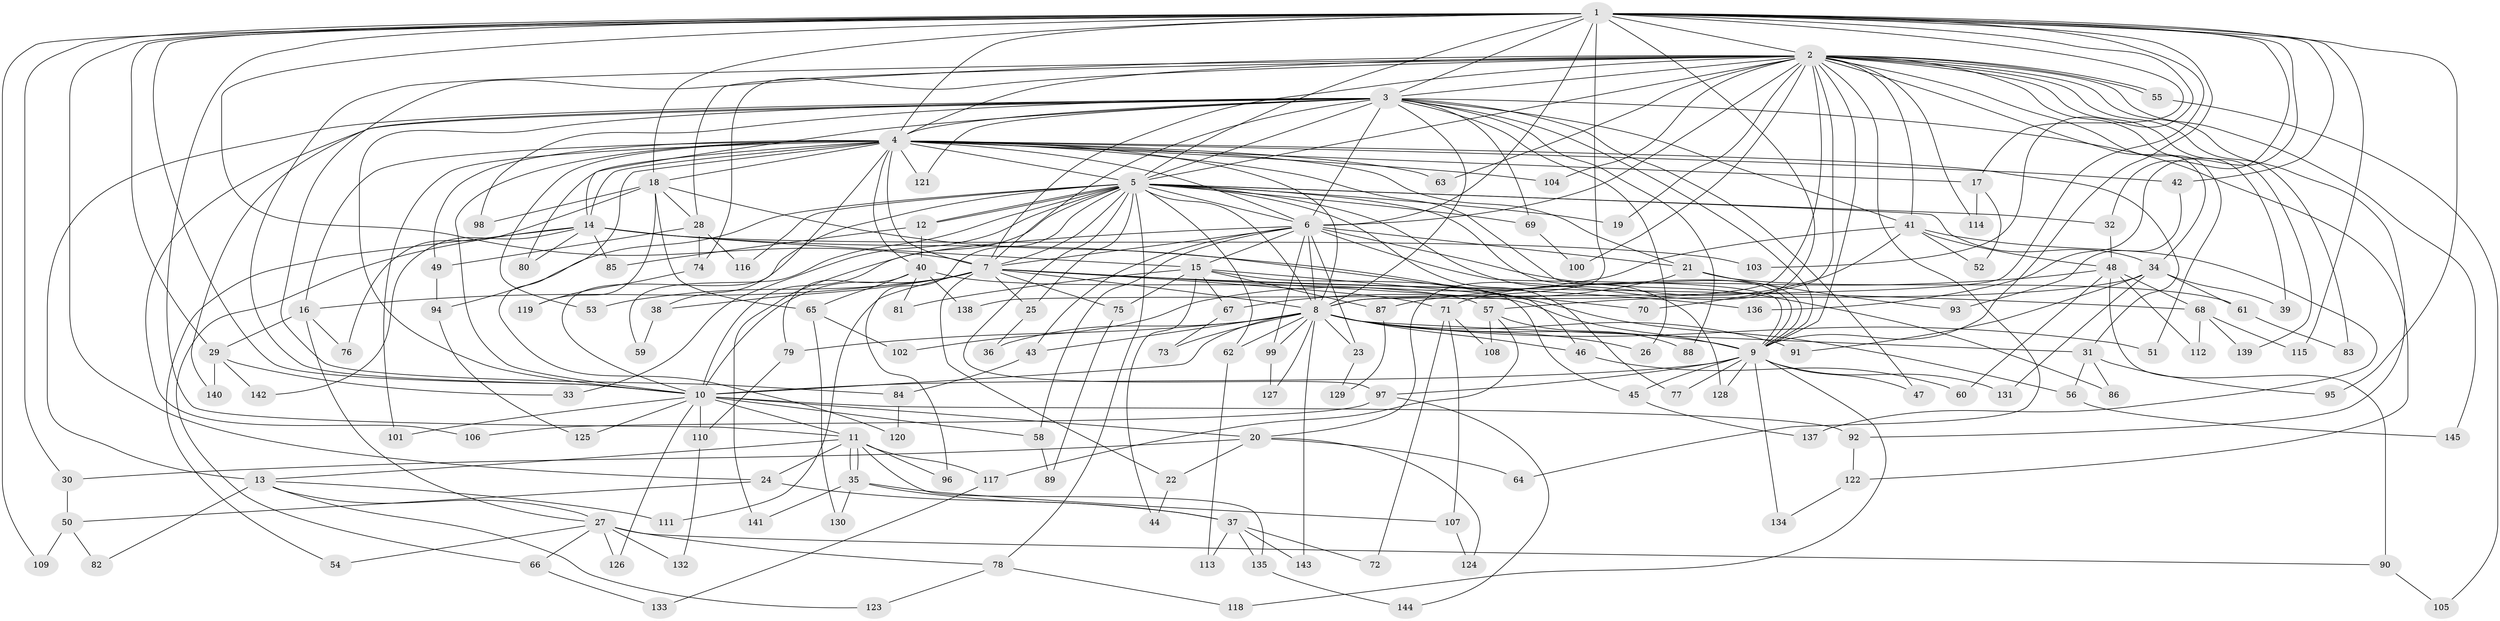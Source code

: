 // coarse degree distribution, {21: 0.009259259259259259, 24: 0.009259259259259259, 31: 0.009259259259259259, 23: 0.018518518518518517, 28: 0.009259259259259259, 14: 0.009259259259259259, 20: 0.009259259259259259, 9: 0.037037037037037035, 4: 0.07407407407407407, 6: 0.027777777777777776, 10: 0.027777777777777776, 5: 0.046296296296296294, 3: 0.2037037037037037, 8: 0.009259259259259259, 1: 0.018518518518518517, 2: 0.4722222222222222, 7: 0.009259259259259259}
// Generated by graph-tools (version 1.1) at 2025/51/02/27/25 19:51:44]
// undirected, 145 vertices, 315 edges
graph export_dot {
graph [start="1"]
  node [color=gray90,style=filled];
  1;
  2;
  3;
  4;
  5;
  6;
  7;
  8;
  9;
  10;
  11;
  12;
  13;
  14;
  15;
  16;
  17;
  18;
  19;
  20;
  21;
  22;
  23;
  24;
  25;
  26;
  27;
  28;
  29;
  30;
  31;
  32;
  33;
  34;
  35;
  36;
  37;
  38;
  39;
  40;
  41;
  42;
  43;
  44;
  45;
  46;
  47;
  48;
  49;
  50;
  51;
  52;
  53;
  54;
  55;
  56;
  57;
  58;
  59;
  60;
  61;
  62;
  63;
  64;
  65;
  66;
  67;
  68;
  69;
  70;
  71;
  72;
  73;
  74;
  75;
  76;
  77;
  78;
  79;
  80;
  81;
  82;
  83;
  84;
  85;
  86;
  87;
  88;
  89;
  90;
  91;
  92;
  93;
  94;
  95;
  96;
  97;
  98;
  99;
  100;
  101;
  102;
  103;
  104;
  105;
  106;
  107;
  108;
  109;
  110;
  111;
  112;
  113;
  114;
  115;
  116;
  117;
  118;
  119;
  120;
  121;
  122;
  123;
  124;
  125;
  126;
  127;
  128;
  129;
  130;
  131;
  132;
  133;
  134;
  135;
  136;
  137;
  138;
  139;
  140;
  141;
  142;
  143;
  144;
  145;
  1 -- 2;
  1 -- 3;
  1 -- 4;
  1 -- 5;
  1 -- 6;
  1 -- 7;
  1 -- 8;
  1 -- 9;
  1 -- 10;
  1 -- 11;
  1 -- 17;
  1 -- 18;
  1 -- 20;
  1 -- 24;
  1 -- 29;
  1 -- 30;
  1 -- 32;
  1 -- 42;
  1 -- 95;
  1 -- 103;
  1 -- 109;
  1 -- 115;
  1 -- 136;
  1 -- 138;
  2 -- 3;
  2 -- 4;
  2 -- 5;
  2 -- 6;
  2 -- 7;
  2 -- 8;
  2 -- 9;
  2 -- 10;
  2 -- 19;
  2 -- 28;
  2 -- 34;
  2 -- 39;
  2 -- 41;
  2 -- 51;
  2 -- 55;
  2 -- 55;
  2 -- 63;
  2 -- 64;
  2 -- 70;
  2 -- 74;
  2 -- 83;
  2 -- 84;
  2 -- 92;
  2 -- 100;
  2 -- 104;
  2 -- 114;
  2 -- 139;
  2 -- 145;
  3 -- 4;
  3 -- 5;
  3 -- 6;
  3 -- 7;
  3 -- 8;
  3 -- 9;
  3 -- 10;
  3 -- 13;
  3 -- 14;
  3 -- 26;
  3 -- 41;
  3 -- 47;
  3 -- 69;
  3 -- 88;
  3 -- 98;
  3 -- 106;
  3 -- 121;
  3 -- 122;
  3 -- 140;
  4 -- 5;
  4 -- 6;
  4 -- 7;
  4 -- 8;
  4 -- 9;
  4 -- 10;
  4 -- 14;
  4 -- 16;
  4 -- 17;
  4 -- 18;
  4 -- 21;
  4 -- 31;
  4 -- 38;
  4 -- 40;
  4 -- 42;
  4 -- 49;
  4 -- 53;
  4 -- 63;
  4 -- 80;
  4 -- 101;
  4 -- 104;
  4 -- 120;
  4 -- 121;
  5 -- 6;
  5 -- 7;
  5 -- 8;
  5 -- 9;
  5 -- 10;
  5 -- 12;
  5 -- 12;
  5 -- 19;
  5 -- 25;
  5 -- 32;
  5 -- 33;
  5 -- 34;
  5 -- 59;
  5 -- 62;
  5 -- 69;
  5 -- 77;
  5 -- 78;
  5 -- 94;
  5 -- 96;
  5 -- 97;
  5 -- 116;
  5 -- 128;
  5 -- 141;
  6 -- 7;
  6 -- 8;
  6 -- 9;
  6 -- 10;
  6 -- 15;
  6 -- 21;
  6 -- 23;
  6 -- 43;
  6 -- 58;
  6 -- 86;
  6 -- 99;
  7 -- 8;
  7 -- 9;
  7 -- 10;
  7 -- 16;
  7 -- 22;
  7 -- 25;
  7 -- 38;
  7 -- 53;
  7 -- 68;
  7 -- 71;
  7 -- 75;
  7 -- 111;
  7 -- 136;
  8 -- 9;
  8 -- 10;
  8 -- 23;
  8 -- 26;
  8 -- 31;
  8 -- 36;
  8 -- 43;
  8 -- 46;
  8 -- 51;
  8 -- 62;
  8 -- 73;
  8 -- 79;
  8 -- 91;
  8 -- 99;
  8 -- 127;
  8 -- 143;
  9 -- 10;
  9 -- 45;
  9 -- 47;
  9 -- 77;
  9 -- 97;
  9 -- 118;
  9 -- 128;
  9 -- 131;
  9 -- 134;
  10 -- 11;
  10 -- 20;
  10 -- 58;
  10 -- 92;
  10 -- 101;
  10 -- 110;
  10 -- 125;
  10 -- 126;
  11 -- 13;
  11 -- 24;
  11 -- 35;
  11 -- 35;
  11 -- 96;
  11 -- 117;
  11 -- 135;
  12 -- 40;
  12 -- 85;
  13 -- 27;
  13 -- 82;
  13 -- 111;
  13 -- 123;
  14 -- 15;
  14 -- 54;
  14 -- 56;
  14 -- 66;
  14 -- 80;
  14 -- 85;
  14 -- 103;
  14 -- 142;
  15 -- 44;
  15 -- 45;
  15 -- 67;
  15 -- 70;
  15 -- 75;
  15 -- 81;
  15 -- 87;
  16 -- 27;
  16 -- 29;
  16 -- 76;
  17 -- 52;
  17 -- 114;
  18 -- 28;
  18 -- 46;
  18 -- 65;
  18 -- 76;
  18 -- 98;
  18 -- 119;
  20 -- 22;
  20 -- 30;
  20 -- 64;
  20 -- 124;
  21 -- 61;
  21 -- 67;
  21 -- 93;
  22 -- 44;
  23 -- 129;
  24 -- 37;
  24 -- 50;
  25 -- 36;
  27 -- 54;
  27 -- 66;
  27 -- 78;
  27 -- 90;
  27 -- 126;
  27 -- 132;
  28 -- 49;
  28 -- 74;
  28 -- 116;
  29 -- 33;
  29 -- 140;
  29 -- 142;
  30 -- 50;
  31 -- 56;
  31 -- 86;
  31 -- 95;
  32 -- 48;
  34 -- 39;
  34 -- 57;
  34 -- 61;
  34 -- 91;
  34 -- 131;
  35 -- 37;
  35 -- 107;
  35 -- 130;
  35 -- 141;
  37 -- 72;
  37 -- 113;
  37 -- 135;
  37 -- 143;
  38 -- 59;
  40 -- 57;
  40 -- 65;
  40 -- 79;
  40 -- 81;
  40 -- 138;
  41 -- 48;
  41 -- 52;
  41 -- 71;
  41 -- 102;
  41 -- 137;
  42 -- 93;
  43 -- 84;
  45 -- 137;
  46 -- 60;
  48 -- 60;
  48 -- 68;
  48 -- 87;
  48 -- 90;
  48 -- 112;
  49 -- 94;
  50 -- 82;
  50 -- 109;
  55 -- 105;
  56 -- 145;
  57 -- 88;
  57 -- 108;
  57 -- 117;
  58 -- 89;
  61 -- 83;
  62 -- 113;
  65 -- 102;
  65 -- 130;
  66 -- 133;
  67 -- 73;
  68 -- 112;
  68 -- 115;
  68 -- 139;
  69 -- 100;
  71 -- 72;
  71 -- 107;
  71 -- 108;
  74 -- 119;
  75 -- 89;
  78 -- 118;
  78 -- 123;
  79 -- 110;
  84 -- 120;
  87 -- 129;
  90 -- 105;
  92 -- 122;
  94 -- 125;
  97 -- 106;
  97 -- 144;
  99 -- 127;
  107 -- 124;
  110 -- 132;
  117 -- 133;
  122 -- 134;
  135 -- 144;
}
